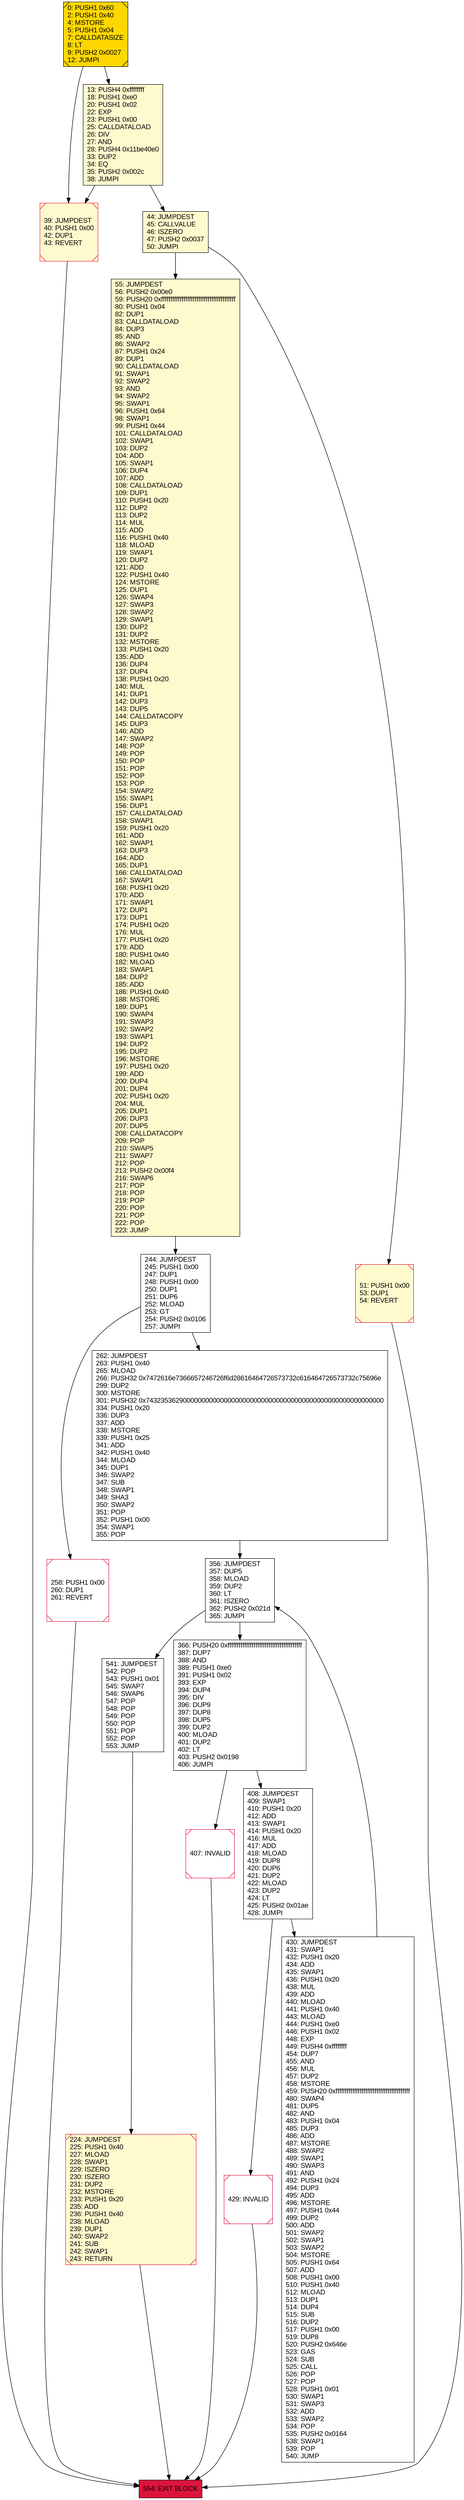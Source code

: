 digraph G {
bgcolor=transparent rankdir=UD;
node [shape=box style=filled color=black fillcolor=white fontname=arial fontcolor=black];
13 [label="13: PUSH4 0xffffffff\l18: PUSH1 0xe0\l20: PUSH1 0x02\l22: EXP\l23: PUSH1 0x00\l25: CALLDATALOAD\l26: DIV\l27: AND\l28: PUSH4 0x11be40e0\l33: DUP2\l34: EQ\l35: PUSH2 0x002c\l38: JUMPI\l" fillcolor=lemonchiffon ];
39 [label="39: JUMPDEST\l40: PUSH1 0x00\l42: DUP1\l43: REVERT\l" fillcolor=lemonchiffon shape=Msquare color=crimson ];
258 [label="258: PUSH1 0x00\l260: DUP1\l261: REVERT\l" shape=Msquare color=crimson ];
44 [label="44: JUMPDEST\l45: CALLVALUE\l46: ISZERO\l47: PUSH2 0x0037\l50: JUMPI\l" fillcolor=lemonchiffon ];
224 [label="224: JUMPDEST\l225: PUSH1 0x40\l227: MLOAD\l228: SWAP1\l229: ISZERO\l230: ISZERO\l231: DUP2\l232: MSTORE\l233: PUSH1 0x20\l235: ADD\l236: PUSH1 0x40\l238: MLOAD\l239: DUP1\l240: SWAP2\l241: SUB\l242: SWAP1\l243: RETURN\l" fillcolor=lemonchiffon shape=Msquare color=crimson ];
407 [label="407: INVALID\l" shape=Msquare color=crimson ];
554 [label="554: EXIT BLOCK\l" fillcolor=crimson ];
356 [label="356: JUMPDEST\l357: DUP5\l358: MLOAD\l359: DUP2\l360: LT\l361: ISZERO\l362: PUSH2 0x021d\l365: JUMPI\l" ];
55 [label="55: JUMPDEST\l56: PUSH2 0x00e0\l59: PUSH20 0xffffffffffffffffffffffffffffffffffffffff\l80: PUSH1 0x04\l82: DUP1\l83: CALLDATALOAD\l84: DUP3\l85: AND\l86: SWAP2\l87: PUSH1 0x24\l89: DUP1\l90: CALLDATALOAD\l91: SWAP1\l92: SWAP2\l93: AND\l94: SWAP2\l95: SWAP1\l96: PUSH1 0x64\l98: SWAP1\l99: PUSH1 0x44\l101: CALLDATALOAD\l102: SWAP1\l103: DUP2\l104: ADD\l105: SWAP1\l106: DUP4\l107: ADD\l108: CALLDATALOAD\l109: DUP1\l110: PUSH1 0x20\l112: DUP2\l113: DUP2\l114: MUL\l115: ADD\l116: PUSH1 0x40\l118: MLOAD\l119: SWAP1\l120: DUP2\l121: ADD\l122: PUSH1 0x40\l124: MSTORE\l125: DUP1\l126: SWAP4\l127: SWAP3\l128: SWAP2\l129: SWAP1\l130: DUP2\l131: DUP2\l132: MSTORE\l133: PUSH1 0x20\l135: ADD\l136: DUP4\l137: DUP4\l138: PUSH1 0x20\l140: MUL\l141: DUP1\l142: DUP3\l143: DUP5\l144: CALLDATACOPY\l145: DUP3\l146: ADD\l147: SWAP2\l148: POP\l149: POP\l150: POP\l151: POP\l152: POP\l153: POP\l154: SWAP2\l155: SWAP1\l156: DUP1\l157: CALLDATALOAD\l158: SWAP1\l159: PUSH1 0x20\l161: ADD\l162: SWAP1\l163: DUP3\l164: ADD\l165: DUP1\l166: CALLDATALOAD\l167: SWAP1\l168: PUSH1 0x20\l170: ADD\l171: SWAP1\l172: DUP1\l173: DUP1\l174: PUSH1 0x20\l176: MUL\l177: PUSH1 0x20\l179: ADD\l180: PUSH1 0x40\l182: MLOAD\l183: SWAP1\l184: DUP2\l185: ADD\l186: PUSH1 0x40\l188: MSTORE\l189: DUP1\l190: SWAP4\l191: SWAP3\l192: SWAP2\l193: SWAP1\l194: DUP2\l195: DUP2\l196: MSTORE\l197: PUSH1 0x20\l199: ADD\l200: DUP4\l201: DUP4\l202: PUSH1 0x20\l204: MUL\l205: DUP1\l206: DUP3\l207: DUP5\l208: CALLDATACOPY\l209: POP\l210: SWAP5\l211: SWAP7\l212: POP\l213: PUSH2 0x00f4\l216: SWAP6\l217: POP\l218: POP\l219: POP\l220: POP\l221: POP\l222: POP\l223: JUMP\l" fillcolor=lemonchiffon ];
51 [label="51: PUSH1 0x00\l53: DUP1\l54: REVERT\l" fillcolor=lemonchiffon shape=Msquare color=crimson ];
541 [label="541: JUMPDEST\l542: POP\l543: PUSH1 0x01\l545: SWAP7\l546: SWAP6\l547: POP\l548: POP\l549: POP\l550: POP\l551: POP\l552: POP\l553: JUMP\l" ];
429 [label="429: INVALID\l" shape=Msquare color=crimson ];
262 [label="262: JUMPDEST\l263: PUSH1 0x40\l265: MLOAD\l266: PUSH32 0x7472616e7366657246726f6d28616464726573732c616464726573732c75696e\l299: DUP2\l300: MSTORE\l301: PUSH32 0x7432353629000000000000000000000000000000000000000000000000000000\l334: PUSH1 0x20\l336: DUP3\l337: ADD\l338: MSTORE\l339: PUSH1 0x25\l341: ADD\l342: PUSH1 0x40\l344: MLOAD\l345: DUP1\l346: SWAP2\l347: SUB\l348: SWAP1\l349: SHA3\l350: SWAP2\l351: POP\l352: PUSH1 0x00\l354: SWAP1\l355: POP\l" ];
430 [label="430: JUMPDEST\l431: SWAP1\l432: PUSH1 0x20\l434: ADD\l435: SWAP1\l436: PUSH1 0x20\l438: MUL\l439: ADD\l440: MLOAD\l441: PUSH1 0x40\l443: MLOAD\l444: PUSH1 0xe0\l446: PUSH1 0x02\l448: EXP\l449: PUSH4 0xffffffff\l454: DUP7\l455: AND\l456: MUL\l457: DUP2\l458: MSTORE\l459: PUSH20 0xffffffffffffffffffffffffffffffffffffffff\l480: SWAP4\l481: DUP5\l482: AND\l483: PUSH1 0x04\l485: DUP3\l486: ADD\l487: MSTORE\l488: SWAP2\l489: SWAP1\l490: SWAP3\l491: AND\l492: PUSH1 0x24\l494: DUP3\l495: ADD\l496: MSTORE\l497: PUSH1 0x44\l499: DUP2\l500: ADD\l501: SWAP2\l502: SWAP1\l503: SWAP2\l504: MSTORE\l505: PUSH1 0x64\l507: ADD\l508: PUSH1 0x00\l510: PUSH1 0x40\l512: MLOAD\l513: DUP1\l514: DUP4\l515: SUB\l516: DUP2\l517: PUSH1 0x00\l519: DUP8\l520: PUSH2 0x646e\l523: GAS\l524: SUB\l525: CALL\l526: POP\l527: POP\l528: PUSH1 0x01\l530: SWAP1\l531: SWAP3\l532: ADD\l533: SWAP2\l534: POP\l535: PUSH2 0x0164\l538: SWAP1\l539: POP\l540: JUMP\l" ];
408 [label="408: JUMPDEST\l409: SWAP1\l410: PUSH1 0x20\l412: ADD\l413: SWAP1\l414: PUSH1 0x20\l416: MUL\l417: ADD\l418: MLOAD\l419: DUP8\l420: DUP6\l421: DUP2\l422: MLOAD\l423: DUP2\l424: LT\l425: PUSH2 0x01ae\l428: JUMPI\l" ];
366 [label="366: PUSH20 0xffffffffffffffffffffffffffffffffffffffff\l387: DUP7\l388: AND\l389: PUSH1 0xe0\l391: PUSH1 0x02\l393: EXP\l394: DUP4\l395: DIV\l396: DUP9\l397: DUP8\l398: DUP5\l399: DUP2\l400: MLOAD\l401: DUP2\l402: LT\l403: PUSH2 0x0198\l406: JUMPI\l" ];
244 [label="244: JUMPDEST\l245: PUSH1 0x00\l247: DUP1\l248: PUSH1 0x00\l250: DUP1\l251: DUP6\l252: MLOAD\l253: GT\l254: PUSH2 0x0106\l257: JUMPI\l" ];
0 [label="0: PUSH1 0x60\l2: PUSH1 0x40\l4: MSTORE\l5: PUSH1 0x04\l7: CALLDATASIZE\l8: LT\l9: PUSH2 0x0027\l12: JUMPI\l" fillcolor=lemonchiffon shape=Msquare fillcolor=gold ];
407 -> 554;
13 -> 39;
366 -> 408;
13 -> 44;
244 -> 262;
408 -> 430;
408 -> 429;
39 -> 554;
44 -> 55;
258 -> 554;
224 -> 554;
244 -> 258;
541 -> 224;
44 -> 51;
0 -> 39;
51 -> 554;
356 -> 541;
429 -> 554;
262 -> 356;
430 -> 356;
0 -> 13;
55 -> 244;
356 -> 366;
366 -> 407;
}